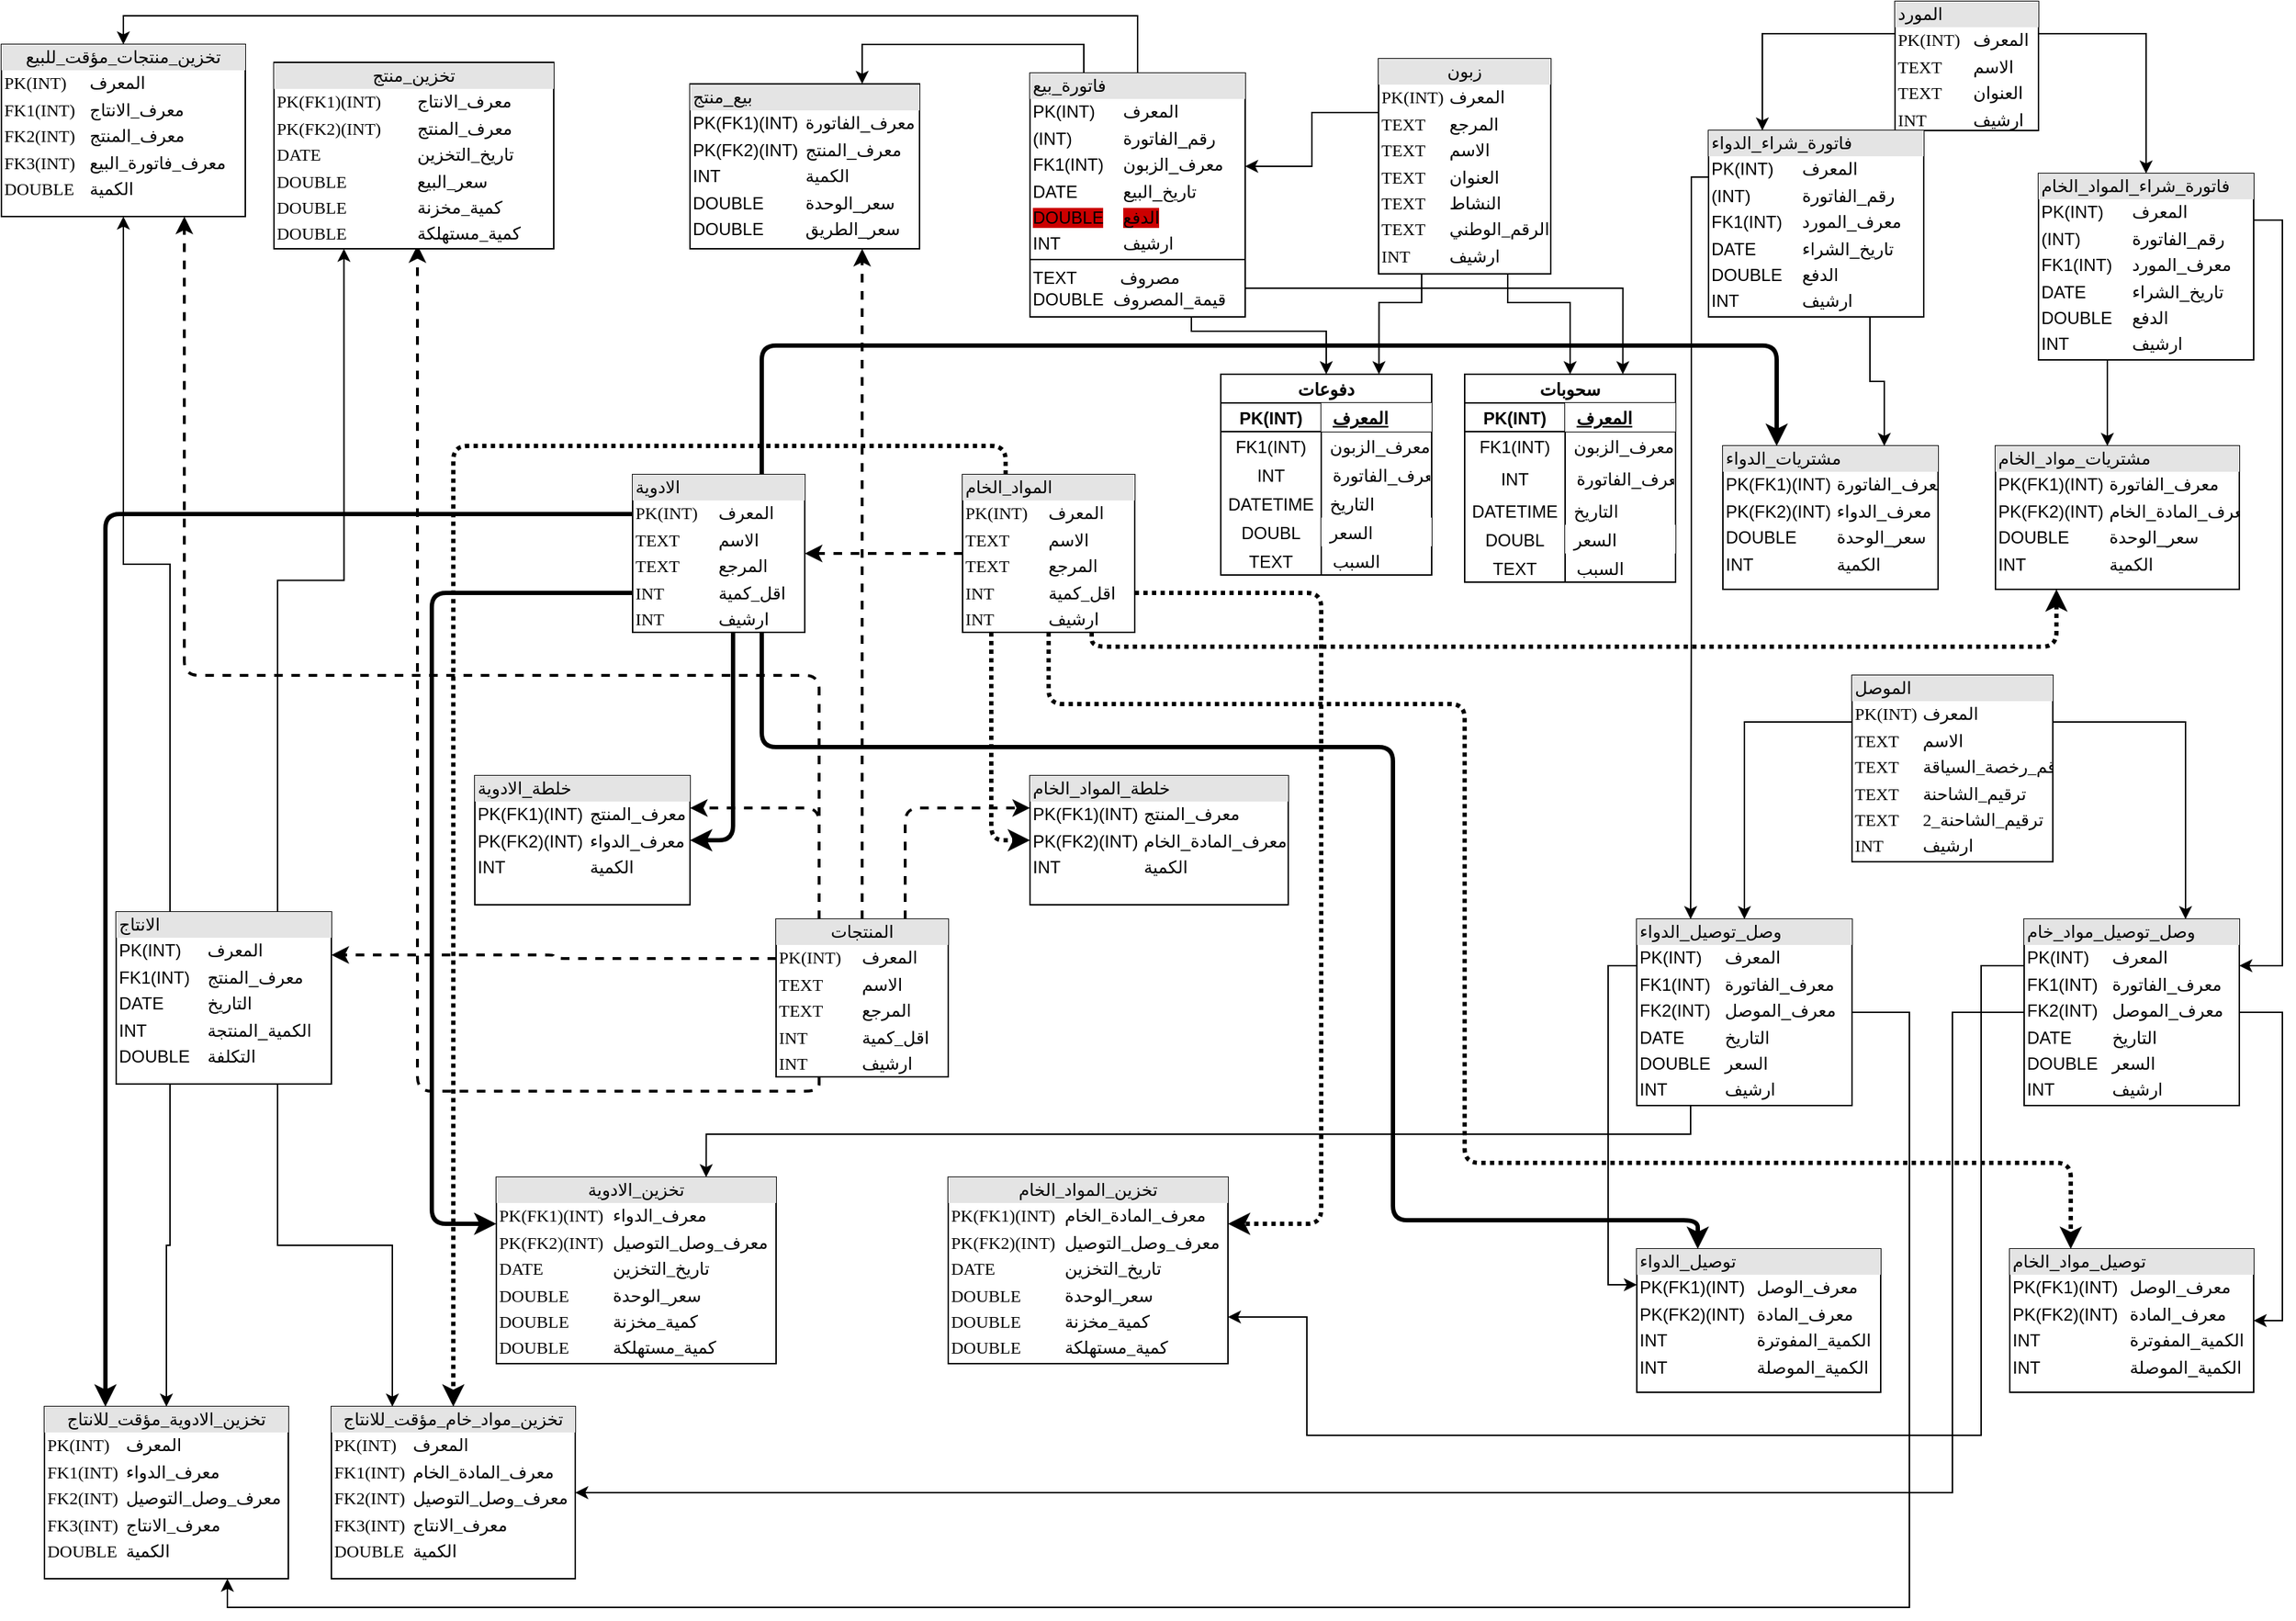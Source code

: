 <mxfile version="20.5.1" type="device"><diagram name="Page-1" id="2ca16b54-16f6-2749-3443-fa8db7711227"><mxGraphModel dx="868" dy="482" grid="1" gridSize="10" guides="1" tooltips="1" connect="1" arrows="1" fold="1" page="1" pageScale="1" pageWidth="1654" pageHeight="1169" math="0" shadow="0"><root><mxCell id="0"/><mxCell id="1" parent="0"/><mxCell id="ss8lkXCyk_bPHU4Q-Rw1-18" style="edgeStyle=orthogonalEdgeStyle;rounded=1;orthogonalLoop=1;jettySize=auto;html=1;entryX=0;entryY=0.5;entryDx=0;entryDy=0;dashed=1;strokeWidth=3;dashPattern=1 1;" parent="1" source="2ed32ef02a7f4228-8" target="ss8lkXCyk_bPHU4Q-Rw1-12" edge="1"><mxGeometry relative="1" as="geometry"><Array as="points"><mxPoint x="710" y="615"/></Array></mxGeometry></mxCell><mxCell id="0bVGN1CCXqxxtdXhsZOV-30" style="edgeStyle=orthogonalEdgeStyle;rounded=1;orthogonalLoop=1;jettySize=auto;html=1;exitX=0.75;exitY=1;exitDx=0;exitDy=0;entryX=0.25;entryY=1;entryDx=0;entryDy=0;dashed=1;strokeWidth=3;dashPattern=1 1;" parent="1" source="2ed32ef02a7f4228-8" target="ss8lkXCyk_bPHU4Q-Rw1-34" edge="1"><mxGeometry relative="1" as="geometry"><Array as="points"><mxPoint x="780" y="480"/><mxPoint x="1453" y="480"/></Array></mxGeometry></mxCell><mxCell id="0bVGN1CCXqxxtdXhsZOV-31" style="edgeStyle=orthogonalEdgeStyle;rounded=1;orthogonalLoop=1;jettySize=auto;html=1;exitX=0.5;exitY=1;exitDx=0;exitDy=0;entryX=0.25;entryY=0;entryDx=0;entryDy=0;dashed=1;dashPattern=1 1;strokeWidth=3;" parent="1" source="2ed32ef02a7f4228-8" target="0bVGN1CCXqxxtdXhsZOV-22" edge="1"><mxGeometry relative="1" as="geometry"><Array as="points"><mxPoint x="750" y="520"/><mxPoint x="1040" y="520"/><mxPoint x="1040" y="840"/><mxPoint x="1463" y="840"/></Array></mxGeometry></mxCell><mxCell id="0bVGN1CCXqxxtdXhsZOV-41" style="edgeStyle=orthogonalEdgeStyle;rounded=1;orthogonalLoop=1;jettySize=auto;html=1;exitX=1;exitY=0.75;exitDx=0;exitDy=0;entryX=1;entryY=0.25;entryDx=0;entryDy=0;dashed=1;dashPattern=1 1;strokeWidth=3;" parent="1" source="2ed32ef02a7f4228-8" target="0bVGN1CCXqxxtdXhsZOV-38" edge="1"><mxGeometry relative="1" as="geometry"><Array as="points"><mxPoint x="940" y="443"/><mxPoint x="940" y="883"/></Array></mxGeometry></mxCell><mxCell id="0bVGN1CCXqxxtdXhsZOV-59" style="edgeStyle=orthogonalEdgeStyle;rounded=1;orthogonalLoop=1;jettySize=auto;html=1;exitX=0.25;exitY=0;exitDx=0;exitDy=0;entryX=0.5;entryY=0;entryDx=0;entryDy=0;strokeWidth=3;dashed=1;dashPattern=1 1;" parent="1" source="2ed32ef02a7f4228-8" target="0bVGN1CCXqxxtdXhsZOV-52" edge="1"><mxGeometry relative="1" as="geometry"/></mxCell><mxCell id="0bVGN1CCXqxxtdXhsZOV-79" value="" style="edgeStyle=elbowEdgeStyle;rounded=1;orthogonalLoop=1;jettySize=auto;elbow=vertical;html=1;dashed=1;strokeWidth=2;" parent="1" source="2ed32ef02a7f4228-8" target="ss8lkXCyk_bPHU4Q-Rw1-6" edge="1"><mxGeometry relative="1" as="geometry"/></mxCell><mxCell id="2ed32ef02a7f4228-8" value="&lt;div style=&quot;box-sizing: border-box ; width: 100% ; background: #e4e4e4 ; padding: 2px&quot;&gt;المواد_الخام&lt;/div&gt;&lt;table style=&quot;width: 100% ; font-size: 1em&quot; cellpadding=&quot;2&quot; cellspacing=&quot;0&quot;&gt;&lt;tbody&gt;&lt;tr&gt;&lt;td&gt;PK(INT)&lt;/td&gt;&lt;td&gt;المعرف&lt;/td&gt;&lt;/tr&gt;&lt;tr&gt;&lt;td&gt;TEXT&lt;/td&gt;&lt;td&gt;الاسم&lt;/td&gt;&lt;/tr&gt;&lt;tr&gt;&lt;td&gt;TEXT&lt;/td&gt;&lt;td&gt;المرجع&lt;/td&gt;&lt;/tr&gt;&lt;tr&gt;&lt;td&gt;INT&lt;br&gt;&lt;/td&gt;&lt;td&gt;اقل_كمية&lt;br&gt;&lt;/td&gt;&lt;/tr&gt;&lt;tr&gt;&lt;td&gt;INT&lt;br&gt;&lt;/td&gt;&lt;td&gt;ارشيف&lt;br&gt;&lt;/td&gt;&lt;/tr&gt;&lt;tr&gt;&lt;td&gt;&lt;br&gt;&lt;/td&gt;&lt;td&gt;&lt;br&gt;&lt;/td&gt;&lt;/tr&gt;&lt;/tbody&gt;&lt;/table&gt;" style="verticalAlign=top;align=left;overflow=fill;html=1;rounded=0;shadow=0;comic=0;labelBackgroundColor=none;strokeWidth=1;fontFamily=Verdana;fontSize=12" parent="1" vertex="1"><mxGeometry x="690" y="360" width="120" height="110" as="geometry"/></mxCell><mxCell id="ss8lkXCyk_bPHU4Q-Rw1-10" style="edgeStyle=orthogonalEdgeStyle;rounded=1;orthogonalLoop=1;jettySize=auto;html=1;entryX=1;entryY=0.5;entryDx=0;entryDy=0;strokeWidth=3;" parent="1" source="ss8lkXCyk_bPHU4Q-Rw1-6" target="ss8lkXCyk_bPHU4Q-Rw1-8" edge="1"><mxGeometry relative="1" as="geometry"><Array as="points"><mxPoint x="530" y="615"/></Array></mxGeometry></mxCell><mxCell id="0bVGN1CCXqxxtdXhsZOV-29" style="edgeStyle=orthogonalEdgeStyle;rounded=1;orthogonalLoop=1;jettySize=auto;html=1;exitX=0.75;exitY=0;exitDx=0;exitDy=0;entryX=0.25;entryY=0;entryDx=0;entryDy=0;strokeWidth=3;" parent="1" source="ss8lkXCyk_bPHU4Q-Rw1-6" target="ss8lkXCyk_bPHU4Q-Rw1-31" edge="1"><mxGeometry relative="1" as="geometry"><Array as="points"><mxPoint x="550" y="270"/><mxPoint x="1258" y="270"/></Array></mxGeometry></mxCell><mxCell id="0bVGN1CCXqxxtdXhsZOV-32" style="edgeStyle=orthogonalEdgeStyle;orthogonalLoop=1;jettySize=auto;html=1;exitX=0.75;exitY=1;exitDx=0;exitDy=0;entryX=0.25;entryY=0;entryDx=0;entryDy=0;rounded=1;strokeWidth=3;" parent="1" source="ss8lkXCyk_bPHU4Q-Rw1-6" target="0bVGN1CCXqxxtdXhsZOV-23" edge="1"><mxGeometry relative="1" as="geometry"><Array as="points"><mxPoint x="550" y="550"/><mxPoint x="990" y="550"/><mxPoint x="990" y="880"/><mxPoint x="1203" y="880"/></Array></mxGeometry></mxCell><mxCell id="0bVGN1CCXqxxtdXhsZOV-45" style="edgeStyle=orthogonalEdgeStyle;rounded=1;orthogonalLoop=1;jettySize=auto;html=1;exitX=0;exitY=0.75;exitDx=0;exitDy=0;entryX=0;entryY=0.25;entryDx=0;entryDy=0;strokeWidth=3;" parent="1" source="ss8lkXCyk_bPHU4Q-Rw1-6" target="0bVGN1CCXqxxtdXhsZOV-37" edge="1"><mxGeometry relative="1" as="geometry"><Array as="points"><mxPoint x="320" y="443"/><mxPoint x="320" y="883"/></Array></mxGeometry></mxCell><mxCell id="0bVGN1CCXqxxtdXhsZOV-58" style="edgeStyle=orthogonalEdgeStyle;rounded=1;orthogonalLoop=1;jettySize=auto;html=1;exitX=0;exitY=0.25;exitDx=0;exitDy=0;entryX=0.25;entryY=0;entryDx=0;entryDy=0;strokeWidth=3;" parent="1" source="ss8lkXCyk_bPHU4Q-Rw1-6" target="0bVGN1CCXqxxtdXhsZOV-54" edge="1"><mxGeometry relative="1" as="geometry"/></mxCell><mxCell id="ss8lkXCyk_bPHU4Q-Rw1-6" value="&lt;div style=&quot;box-sizing: border-box ; width: 100% ; background: #e4e4e4 ; padding: 2px&quot;&gt;الادوية&lt;/div&gt;&lt;table style=&quot;width: 100% ; font-size: 1em&quot; cellpadding=&quot;2&quot; cellspacing=&quot;0&quot;&gt;&lt;tbody&gt;&lt;tr&gt;&lt;td&gt;PK(INT)&lt;/td&gt;&lt;td&gt;المعرف&lt;/td&gt;&lt;/tr&gt;&lt;tr&gt;&lt;td&gt;TEXT&lt;/td&gt;&lt;td&gt;الاسم&lt;/td&gt;&lt;/tr&gt;&lt;tr&gt;&lt;td&gt;TEXT&lt;/td&gt;&lt;td&gt;المرجع&lt;/td&gt;&lt;/tr&gt;&lt;tr&gt;&lt;td&gt;INT&lt;br&gt;&lt;/td&gt;&lt;td&gt;اقل_كمية&lt;br&gt;&lt;/td&gt;&lt;/tr&gt;&lt;tr&gt;&lt;td&gt;INT&lt;br&gt;&lt;/td&gt;&lt;td&gt;ارشيف&lt;br&gt;&lt;/td&gt;&lt;/tr&gt;&lt;tr&gt;&lt;td&gt;&lt;br&gt;&lt;/td&gt;&lt;td&gt;&lt;br&gt;&lt;/td&gt;&lt;/tr&gt;&lt;/tbody&gt;&lt;/table&gt;" style="verticalAlign=top;align=left;overflow=fill;html=1;rounded=0;shadow=0;comic=0;labelBackgroundColor=none;strokeWidth=1;fontFamily=Verdana;fontSize=12" parent="1" vertex="1"><mxGeometry x="460" y="360" width="120" height="110" as="geometry"/></mxCell><mxCell id="ss8lkXCyk_bPHU4Q-Rw1-14" style="edgeStyle=orthogonalEdgeStyle;rounded=1;orthogonalLoop=1;jettySize=auto;html=1;exitX=0.75;exitY=0;exitDx=0;exitDy=0;entryX=0;entryY=0.25;entryDx=0;entryDy=0;dashed=1;strokeWidth=2;" parent="1" source="ss8lkXCyk_bPHU4Q-Rw1-7" target="ss8lkXCyk_bPHU4Q-Rw1-12" edge="1"><mxGeometry relative="1" as="geometry"/></mxCell><mxCell id="ss8lkXCyk_bPHU4Q-Rw1-17" style="edgeStyle=orthogonalEdgeStyle;rounded=1;orthogonalLoop=1;jettySize=auto;html=1;exitX=0.25;exitY=0;exitDx=0;exitDy=0;entryX=1;entryY=0.25;entryDx=0;entryDy=0;dashed=1;strokeWidth=2;" parent="1" source="ss8lkXCyk_bPHU4Q-Rw1-7" target="ss8lkXCyk_bPHU4Q-Rw1-8" edge="1"><mxGeometry relative="1" as="geometry"/></mxCell><mxCell id="0bVGN1CCXqxxtdXhsZOV-55" style="edgeStyle=orthogonalEdgeStyle;rounded=1;orthogonalLoop=1;jettySize=auto;html=1;exitX=0;exitY=0.25;exitDx=0;exitDy=0;entryX=1;entryY=0.25;entryDx=0;entryDy=0;strokeWidth=2;dashed=1;" parent="1" source="ss8lkXCyk_bPHU4Q-Rw1-7" target="0bVGN1CCXqxxtdXhsZOV-33" edge="1"><mxGeometry relative="1" as="geometry"/></mxCell><mxCell id="0bVGN1CCXqxxtdXhsZOV-68" style="edgeStyle=orthogonalEdgeStyle;rounded=1;orthogonalLoop=1;jettySize=auto;html=1;exitX=0.5;exitY=0;exitDx=0;exitDy=0;entryX=0.75;entryY=1;entryDx=0;entryDy=0;dashed=1;strokeWidth=2;" parent="1" source="ss8lkXCyk_bPHU4Q-Rw1-7" target="0bVGN1CCXqxxtdXhsZOV-66" edge="1"><mxGeometry relative="1" as="geometry"/></mxCell><mxCell id="0bVGN1CCXqxxtdXhsZOV-71" style="edgeStyle=orthogonalEdgeStyle;rounded=1;orthogonalLoop=1;jettySize=auto;html=1;exitX=0.25;exitY=1;exitDx=0;exitDy=0;strokeWidth=2;dashed=1;" parent="1" source="ss8lkXCyk_bPHU4Q-Rw1-7" edge="1"><mxGeometry relative="1" as="geometry"><mxPoint x="310" y="200" as="targetPoint"/><Array as="points"><mxPoint x="590" y="790"/><mxPoint x="310" y="790"/></Array></mxGeometry></mxCell><mxCell id="0bVGN1CCXqxxtdXhsZOV-78" style="edgeStyle=elbowEdgeStyle;rounded=1;orthogonalLoop=1;jettySize=auto;html=1;exitX=0.25;exitY=0;exitDx=0;exitDy=0;dashed=1;strokeWidth=2;elbow=vertical;entryX=0.75;entryY=1;entryDx=0;entryDy=0;" parent="1" source="ss8lkXCyk_bPHU4Q-Rw1-7" target="0bVGN1CCXqxxtdXhsZOV-74" edge="1"><mxGeometry relative="1" as="geometry"><mxPoint x="290" y="280" as="targetPoint"/><Array as="points"><mxPoint x="410" y="500"/></Array></mxGeometry></mxCell><mxCell id="ss8lkXCyk_bPHU4Q-Rw1-7" value="&lt;div style=&quot;text-align: center; box-sizing: border-box; width: 100%; background: rgb(228, 228, 228); padding: 2px;&quot;&gt;المنتجات&lt;/div&gt;&lt;table style=&quot;width: 100%; font-size: 1em;&quot; cellpadding=&quot;2&quot; cellspacing=&quot;0&quot;&gt;&lt;tbody&gt;&lt;tr&gt;&lt;td&gt;PK(INT)&lt;/td&gt;&lt;td&gt;المعرف&lt;/td&gt;&lt;/tr&gt;&lt;tr&gt;&lt;td&gt;TEXT&lt;/td&gt;&lt;td&gt;الاسم&lt;/td&gt;&lt;/tr&gt;&lt;tr&gt;&lt;td&gt;TEXT&lt;/td&gt;&lt;td&gt;المرجع&lt;/td&gt;&lt;/tr&gt;&lt;tr&gt;&lt;td&gt;INT&lt;br&gt;&lt;/td&gt;&lt;td&gt;اقل_كمية&lt;br&gt;&lt;/td&gt;&lt;/tr&gt;&lt;tr&gt;&lt;td&gt;INT&lt;br&gt;&lt;/td&gt;&lt;td&gt;ارشيف&lt;br&gt;&lt;/td&gt;&lt;/tr&gt;&lt;tr&gt;&lt;td&gt;&lt;br&gt;&lt;/td&gt;&lt;td&gt;&lt;br&gt;&lt;/td&gt;&lt;/tr&gt;&lt;/tbody&gt;&lt;/table&gt;" style="verticalAlign=top;align=left;overflow=fill;html=1;rounded=0;shadow=0;comic=0;labelBackgroundColor=none;strokeWidth=1;fontFamily=Verdana;fontSize=12" parent="1" vertex="1"><mxGeometry x="560" y="670" width="120" height="110" as="geometry"/></mxCell><mxCell id="ss8lkXCyk_bPHU4Q-Rw1-8" value="&lt;div style=&quot;box-sizing:border-box;width:100%;background:#e4e4e4;padding:2px;&quot;&gt;خلطة_الادوية&lt;/div&gt;&lt;table style=&quot;width:100%;font-size:1em;&quot; cellpadding=&quot;2&quot; cellspacing=&quot;0&quot;&gt;&lt;tbody&gt;&lt;tr&gt;&lt;td&gt;PK(FK1)(INT)&lt;/td&gt;&lt;td&gt;معرف_المنتج&lt;/td&gt;&lt;/tr&gt;&lt;tr&gt;&lt;td&gt;PK(FK2)(INT)&lt;/td&gt;&lt;td&gt;معرف_الدواء&lt;/td&gt;&lt;/tr&gt;&lt;tr&gt;&lt;td&gt;INT&lt;/td&gt;&lt;td&gt;الكمية&lt;/td&gt;&lt;/tr&gt;&lt;/tbody&gt;&lt;/table&gt;" style="verticalAlign=top;align=left;overflow=fill;html=1;" parent="1" vertex="1"><mxGeometry x="350" y="570" width="150" height="90" as="geometry"/></mxCell><mxCell id="ss8lkXCyk_bPHU4Q-Rw1-12" value="&lt;div style=&quot;box-sizing:border-box;width:100%;background:#e4e4e4;padding:2px;&quot;&gt;خلطة_المواد_الخام&lt;/div&gt;&lt;table style=&quot;width:100%;font-size:1em;&quot; cellpadding=&quot;2&quot; cellspacing=&quot;0&quot;&gt;&lt;tbody&gt;&lt;tr&gt;&lt;td&gt;PK(FK1)(INT)&lt;/td&gt;&lt;td&gt;معرف_المنتج&lt;/td&gt;&lt;/tr&gt;&lt;tr&gt;&lt;td&gt;PK(FK2)(INT)&lt;/td&gt;&lt;td&gt;معرف_المادة_الخام&lt;/td&gt;&lt;/tr&gt;&lt;tr&gt;&lt;td&gt;INT&lt;/td&gt;&lt;td&gt;الكمية&lt;/td&gt;&lt;/tr&gt;&lt;/tbody&gt;&lt;/table&gt;" style="verticalAlign=top;align=left;overflow=fill;html=1;" parent="1" vertex="1"><mxGeometry x="737" y="570" width="180" height="90" as="geometry"/></mxCell><mxCell id="wxgWxEb75DYWV0ZUUjiX-4" style="edgeStyle=orthogonalEdgeStyle;rounded=0;orthogonalLoop=1;jettySize=auto;html=1;exitX=1;exitY=0.25;exitDx=0;exitDy=0;entryX=0.5;entryY=0;entryDx=0;entryDy=0;" parent="1" source="ss8lkXCyk_bPHU4Q-Rw1-22" target="ss8lkXCyk_bPHU4Q-Rw1-28" edge="1"><mxGeometry relative="1" as="geometry"/></mxCell><mxCell id="wxgWxEb75DYWV0ZUUjiX-5" style="edgeStyle=orthogonalEdgeStyle;rounded=0;orthogonalLoop=1;jettySize=auto;html=1;exitX=0;exitY=0.25;exitDx=0;exitDy=0;entryX=0.25;entryY=0;entryDx=0;entryDy=0;" parent="1" source="ss8lkXCyk_bPHU4Q-Rw1-22" target="ss8lkXCyk_bPHU4Q-Rw1-24" edge="1"><mxGeometry relative="1" as="geometry"/></mxCell><mxCell id="ss8lkXCyk_bPHU4Q-Rw1-22" value="&lt;div style=&quot;box-sizing: border-box ; width: 100% ; background: #e4e4e4 ; padding: 2px&quot;&gt;المورد&lt;/div&gt;&lt;table style=&quot;width: 100% ; font-size: 1em&quot; cellpadding=&quot;2&quot; cellspacing=&quot;0&quot;&gt;&lt;tbody&gt;&lt;tr&gt;&lt;td&gt;PK(INT)&lt;/td&gt;&lt;td&gt;المعرف&lt;/td&gt;&lt;/tr&gt;&lt;tr&gt;&lt;td&gt;TEXT&lt;/td&gt;&lt;td&gt;الاسم&lt;/td&gt;&lt;/tr&gt;&lt;tr&gt;&lt;td&gt;TEXT&lt;/td&gt;&lt;td&gt;العنوان&lt;/td&gt;&lt;/tr&gt;&lt;tr&gt;&lt;td&gt;INT&lt;br&gt;&lt;/td&gt;&lt;td&gt;ارشيف&lt;br&gt;&lt;/td&gt;&lt;/tr&gt;&lt;tr&gt;&lt;td&gt;&lt;br&gt;&lt;/td&gt;&lt;td&gt;&lt;br&gt;&lt;/td&gt;&lt;/tr&gt;&lt;tr&gt;&lt;td&gt;&lt;br&gt;&lt;/td&gt;&lt;td&gt;&lt;br&gt;&lt;/td&gt;&lt;/tr&gt;&lt;/tbody&gt;&lt;/table&gt;" style="verticalAlign=top;align=left;overflow=fill;html=1;rounded=0;shadow=0;comic=0;labelBackgroundColor=none;strokeWidth=1;fontFamily=Verdana;fontSize=12;fillStyle=solid;" parent="1" vertex="1"><mxGeometry x="1340" y="30" width="100" height="90" as="geometry"/></mxCell><mxCell id="0bVGN1CCXqxxtdXhsZOV-7" style="edgeStyle=orthogonalEdgeStyle;rounded=0;orthogonalLoop=1;jettySize=auto;html=1;exitX=0;exitY=0.25;exitDx=0;exitDy=0;entryX=0.25;entryY=0;entryDx=0;entryDy=0;" parent="1" source="ss8lkXCyk_bPHU4Q-Rw1-24" target="0bVGN1CCXqxxtdXhsZOV-1" edge="1"><mxGeometry relative="1" as="geometry"><Array as="points"><mxPoint x="1198" y="153"/><mxPoint x="1198" y="460"/></Array></mxGeometry></mxCell><mxCell id="0bVGN1CCXqxxtdXhsZOV-28" style="edgeStyle=orthogonalEdgeStyle;rounded=0;orthogonalLoop=1;jettySize=auto;html=1;exitX=0.75;exitY=1;exitDx=0;exitDy=0;entryX=0.75;entryY=0;entryDx=0;entryDy=0;" parent="1" source="ss8lkXCyk_bPHU4Q-Rw1-24" target="ss8lkXCyk_bPHU4Q-Rw1-31" edge="1"><mxGeometry relative="1" as="geometry"/></mxCell><mxCell id="ss8lkXCyk_bPHU4Q-Rw1-24" value="&lt;div style=&quot;box-sizing:border-box;width:100%;background:#e4e4e4;padding:2px;&quot;&gt;فاتورة_شراء_الدواء&lt;/div&gt;&lt;table style=&quot;width:100%;font-size:1em;&quot; cellpadding=&quot;2&quot; cellspacing=&quot;0&quot;&gt;&lt;tbody&gt;&lt;tr&gt;&lt;td&gt;PK(INT)&lt;/td&gt;&lt;td&gt;المعرف&lt;/td&gt;&lt;/tr&gt;&lt;tr&gt;&lt;td&gt;(INT)&lt;br&gt;&lt;/td&gt;&lt;td&gt;رقم_الفاتورة&lt;/td&gt;&lt;/tr&gt;&lt;tr&gt;&lt;td&gt;FK1(INT)&lt;/td&gt;&lt;td&gt;معرف_المورد&lt;/td&gt;&lt;/tr&gt;&lt;tr&gt;&lt;td&gt;DATE&lt;/td&gt;&lt;td&gt;تاريخ_الشراء&lt;/td&gt;&lt;/tr&gt;&lt;tr&gt;&lt;td&gt;DOUBLE&lt;/td&gt;&lt;td&gt;الدفع&lt;/td&gt;&lt;/tr&gt;&lt;tr&gt;&lt;td&gt;INT&lt;/td&gt;&lt;td&gt;ارشيف&lt;/td&gt;&lt;/tr&gt;&lt;/tbody&gt;&lt;/table&gt;" style="verticalAlign=top;align=left;overflow=fill;html=1;" parent="1" vertex="1"><mxGeometry x="1210" y="120" width="150" height="130" as="geometry"/></mxCell><mxCell id="0bVGN1CCXqxxtdXhsZOV-4" style="edgeStyle=orthogonalEdgeStyle;rounded=0;orthogonalLoop=1;jettySize=auto;html=1;exitX=0.25;exitY=1;exitDx=0;exitDy=0;" parent="1" source="ss8lkXCyk_bPHU4Q-Rw1-28" target="ss8lkXCyk_bPHU4Q-Rw1-34" edge="1"><mxGeometry relative="1" as="geometry"><Array as="points"><mxPoint x="1488" y="320"/><mxPoint x="1488" y="320"/></Array></mxGeometry></mxCell><mxCell id="0bVGN1CCXqxxtdXhsZOV-5" style="edgeStyle=orthogonalEdgeStyle;rounded=0;orthogonalLoop=1;jettySize=auto;html=1;exitX=1;exitY=0.25;exitDx=0;exitDy=0;entryX=1;entryY=0.25;entryDx=0;entryDy=0;" parent="1" source="ss8lkXCyk_bPHU4Q-Rw1-28" target="wxgWxEb75DYWV0ZUUjiX-11" edge="1"><mxGeometry relative="1" as="geometry"/></mxCell><mxCell id="ss8lkXCyk_bPHU4Q-Rw1-28" value="&lt;div style=&quot;box-sizing:border-box;width:100%;background:#e4e4e4;padding:2px;&quot;&gt;فاتورة_شراء_المواد_الخام&lt;span style=&quot;white-space: pre;&quot;&gt;&#9;&lt;/span&gt;&lt;/div&gt;&lt;table style=&quot;width:100%;font-size:1em;&quot; cellpadding=&quot;2&quot; cellspacing=&quot;0&quot;&gt;&lt;tbody&gt;&lt;tr&gt;&lt;td&gt;PK(INT)&lt;/td&gt;&lt;td&gt;المعرف&lt;/td&gt;&lt;/tr&gt;&lt;tr&gt;&lt;td&gt;(INT)&lt;br&gt;&lt;/td&gt;&lt;td&gt;رقم_الفاتورة&lt;/td&gt;&lt;/tr&gt;&lt;tr&gt;&lt;td&gt;FK1(INT)&lt;/td&gt;&lt;td&gt;معرف_المورد&lt;/td&gt;&lt;/tr&gt;&lt;tr&gt;&lt;td&gt;DATE&lt;/td&gt;&lt;td&gt;تاريخ_الشراء&lt;/td&gt;&lt;/tr&gt;&lt;tr&gt;&lt;td&gt;DOUBLE&lt;/td&gt;&lt;td&gt;الدفع&lt;/td&gt;&lt;/tr&gt;&lt;tr&gt;&lt;td&gt;INT&lt;/td&gt;&lt;td&gt;ارشيف&lt;/td&gt;&lt;/tr&gt;&lt;/tbody&gt;&lt;/table&gt;" style="verticalAlign=top;align=left;overflow=fill;html=1;" parent="1" vertex="1"><mxGeometry x="1440" y="150" width="150" height="130" as="geometry"/></mxCell><mxCell id="ss8lkXCyk_bPHU4Q-Rw1-31" value="&lt;div style=&quot;box-sizing:border-box;width:100%;background:#e4e4e4;padding:2px;&quot;&gt;مشتريات_الدواء&lt;/div&gt;&lt;table style=&quot;width:100%;font-size:1em;&quot; cellpadding=&quot;2&quot; cellspacing=&quot;0&quot;&gt;&lt;tbody&gt;&lt;tr&gt;&lt;td&gt;PK(FK1)(INT)&lt;/td&gt;&lt;td&gt;معرف_الفاتورة&lt;/td&gt;&lt;/tr&gt;&lt;tr&gt;&lt;td&gt;PK(FK2)(INT)&lt;/td&gt;&lt;td&gt;معرف_الدواء&lt;span style=&quot;white-space: pre;&quot;&gt;&#9;&lt;/span&gt;&lt;/td&gt;&lt;/tr&gt;&lt;tr&gt;&lt;td&gt;DOUBLE&lt;/td&gt;&lt;td&gt;سعر_الوحدة&lt;/td&gt;&lt;/tr&gt;&lt;tr&gt;&lt;td&gt;INT&lt;/td&gt;&lt;td&gt;الكمية&lt;/td&gt;&lt;/tr&gt;&lt;/tbody&gt;&lt;/table&gt;" style="verticalAlign=top;align=left;overflow=fill;html=1;" parent="1" vertex="1"><mxGeometry x="1220" y="340" width="150" height="100" as="geometry"/></mxCell><mxCell id="ss8lkXCyk_bPHU4Q-Rw1-34" value="&lt;div style=&quot;box-sizing:border-box;width:100%;background:#e4e4e4;padding:2px;&quot;&gt;مشتريات_مواد_الخام&lt;/div&gt;&lt;table style=&quot;width:100%;font-size:1em;&quot; cellpadding=&quot;2&quot; cellspacing=&quot;0&quot;&gt;&lt;tbody&gt;&lt;tr&gt;&lt;td&gt;PK(FK1)(INT)&lt;/td&gt;&lt;td&gt;معرف_الفاتورة&lt;/td&gt;&lt;/tr&gt;&lt;tr&gt;&lt;td&gt;PK(FK2)(INT)&lt;/td&gt;&lt;td&gt;معرف_المادة_الخام&lt;/td&gt;&lt;/tr&gt;&lt;tr&gt;&lt;td&gt;DOUBLE&lt;/td&gt;&lt;td&gt;سعر_الوحدة&lt;/td&gt;&lt;/tr&gt;&lt;tr&gt;&lt;td&gt;INT&lt;/td&gt;&lt;td&gt;الكمية&lt;/td&gt;&lt;/tr&gt;&lt;/tbody&gt;&lt;/table&gt;" style="verticalAlign=top;align=left;overflow=fill;html=1;" parent="1" vertex="1"><mxGeometry x="1410" y="340" width="170" height="100" as="geometry"/></mxCell><mxCell id="0bVGN1CCXqxxtdXhsZOV-6" style="edgeStyle=orthogonalEdgeStyle;rounded=0;orthogonalLoop=1;jettySize=auto;html=1;exitX=1;exitY=0.25;exitDx=0;exitDy=0;entryX=0.75;entryY=0;entryDx=0;entryDy=0;" parent="1" source="ss8lkXCyk_bPHU4Q-Rw1-37" target="wxgWxEb75DYWV0ZUUjiX-11" edge="1"><mxGeometry relative="1" as="geometry"/></mxCell><mxCell id="0bVGN1CCXqxxtdXhsZOV-8" style="edgeStyle=orthogonalEdgeStyle;rounded=0;orthogonalLoop=1;jettySize=auto;html=1;exitX=0;exitY=0.25;exitDx=0;exitDy=0;" parent="1" source="ss8lkXCyk_bPHU4Q-Rw1-37" target="0bVGN1CCXqxxtdXhsZOV-1" edge="1"><mxGeometry relative="1" as="geometry"/></mxCell><mxCell id="ss8lkXCyk_bPHU4Q-Rw1-37" value="&lt;div style=&quot;box-sizing: border-box ; width: 100% ; background: #e4e4e4 ; padding: 2px&quot;&gt;الموصل&lt;/div&gt;&lt;table style=&quot;width: 100% ; font-size: 1em&quot; cellpadding=&quot;2&quot; cellspacing=&quot;0&quot;&gt;&lt;tbody&gt;&lt;tr&gt;&lt;td&gt;PK(INT)&lt;/td&gt;&lt;td&gt;المعرف&lt;/td&gt;&lt;/tr&gt;&lt;tr&gt;&lt;td&gt;TEXT&lt;/td&gt;&lt;td&gt;الاسم&lt;/td&gt;&lt;/tr&gt;&lt;tr&gt;&lt;td&gt;TEXT&lt;/td&gt;&lt;td&gt;رقم_رخصة_السياقة&lt;/td&gt;&lt;/tr&gt;&lt;tr&gt;&lt;td&gt;TEXT&lt;br&gt;&lt;/td&gt;&lt;td&gt;ترقيم_الشاحنة&lt;span style=&quot;&quot;&gt;&#9;&lt;/span&gt;&lt;/td&gt;&lt;/tr&gt;&lt;tr&gt;&lt;td&gt;TEXT&lt;/td&gt;&lt;td&gt;ترقيم_الشاحنة_2&lt;/td&gt;&lt;/tr&gt;&lt;tr&gt;&lt;td&gt;INT&lt;br&gt;&lt;/td&gt;&lt;td&gt;ارشيف&lt;br&gt;&lt;/td&gt;&lt;/tr&gt;&lt;tr&gt;&lt;td&gt;&lt;br&gt;&lt;/td&gt;&lt;td&gt;&lt;br&gt;&lt;/td&gt;&lt;/tr&gt;&lt;tr&gt;&lt;td&gt;&lt;br&gt;&lt;/td&gt;&lt;td&gt;&lt;br&gt;&lt;/td&gt;&lt;/tr&gt;&lt;/tbody&gt;&lt;/table&gt;" style="verticalAlign=top;align=left;overflow=fill;html=1;rounded=0;shadow=0;comic=0;labelBackgroundColor=none;strokeWidth=1;fontFamily=Verdana;fontSize=12;fillStyle=solid;" parent="1" vertex="1"><mxGeometry x="1310" y="500" width="140" height="130" as="geometry"/></mxCell><mxCell id="0bVGN1CCXqxxtdXhsZOV-24" style="edgeStyle=orthogonalEdgeStyle;rounded=0;orthogonalLoop=1;jettySize=auto;html=1;exitX=1;exitY=0.5;exitDx=0;exitDy=0;entryX=1;entryY=0.5;entryDx=0;entryDy=0;" parent="1" source="wxgWxEb75DYWV0ZUUjiX-11" target="0bVGN1CCXqxxtdXhsZOV-22" edge="1"><mxGeometry relative="1" as="geometry"/></mxCell><mxCell id="0bVGN1CCXqxxtdXhsZOV-44" style="edgeStyle=orthogonalEdgeStyle;rounded=0;orthogonalLoop=1;jettySize=auto;html=1;exitX=0;exitY=0.25;exitDx=0;exitDy=0;entryX=1;entryY=0.75;entryDx=0;entryDy=0;strokeWidth=1;" parent="1" source="wxgWxEb75DYWV0ZUUjiX-11" target="0bVGN1CCXqxxtdXhsZOV-38" edge="1"><mxGeometry relative="1" as="geometry"><Array as="points"><mxPoint x="1400" y="703"/><mxPoint x="1400" y="1030"/><mxPoint x="930" y="1030"/><mxPoint x="930" y="948"/></Array></mxGeometry></mxCell><mxCell id="0bVGN1CCXqxxtdXhsZOV-60" style="edgeStyle=orthogonalEdgeStyle;rounded=0;orthogonalLoop=1;jettySize=auto;html=1;exitX=0;exitY=0.5;exitDx=0;exitDy=0;entryX=1;entryY=0.5;entryDx=0;entryDy=0;strokeWidth=1;" parent="1" source="wxgWxEb75DYWV0ZUUjiX-11" target="0bVGN1CCXqxxtdXhsZOV-52" edge="1"><mxGeometry relative="1" as="geometry"><Array as="points"><mxPoint x="1380" y="735"/><mxPoint x="1380" y="1070"/></Array></mxGeometry></mxCell><mxCell id="wxgWxEb75DYWV0ZUUjiX-11" value="&lt;div style=&quot;box-sizing:border-box;width:100%;background:#e4e4e4;padding:2px;&quot;&gt;وصل_توصيل_مواد_خام&lt;/div&gt;&lt;table style=&quot;width:100%;font-size:1em;&quot; cellpadding=&quot;2&quot; cellspacing=&quot;0&quot;&gt;&lt;tbody&gt;&lt;tr&gt;&lt;td&gt;PK(INT)&lt;/td&gt;&lt;td&gt;المعرف&lt;/td&gt;&lt;/tr&gt;&lt;tr&gt;&lt;td&gt;FK1(INT)&lt;br&gt;&lt;/td&gt;&lt;td&gt;معرف_الفاتورة&lt;/td&gt;&lt;/tr&gt;&lt;tr&gt;&lt;td&gt;FK2(INT)&lt;/td&gt;&lt;td&gt;معرف_الموصل&lt;/td&gt;&lt;/tr&gt;&lt;tr&gt;&lt;td&gt;DATE&lt;/td&gt;&lt;td&gt;التاريخ&lt;/td&gt;&lt;/tr&gt;&lt;tr&gt;&lt;td&gt;DOUBLE&lt;/td&gt;&lt;td&gt;السعر&lt;/td&gt;&lt;/tr&gt;&lt;tr&gt;&lt;td&gt;INT&lt;/td&gt;&lt;td&gt;ارشيف&lt;/td&gt;&lt;/tr&gt;&lt;/tbody&gt;&lt;/table&gt;" style="verticalAlign=top;align=left;overflow=fill;html=1;" parent="1" vertex="1"><mxGeometry x="1430" y="670" width="150" height="130" as="geometry"/></mxCell><mxCell id="0bVGN1CCXqxxtdXhsZOV-25" style="edgeStyle=orthogonalEdgeStyle;rounded=0;orthogonalLoop=1;jettySize=auto;html=1;exitX=0;exitY=0.25;exitDx=0;exitDy=0;entryX=0;entryY=0.25;entryDx=0;entryDy=0;" parent="1" source="0bVGN1CCXqxxtdXhsZOV-1" target="0bVGN1CCXqxxtdXhsZOV-23" edge="1"><mxGeometry relative="1" as="geometry"/></mxCell><mxCell id="0bVGN1CCXqxxtdXhsZOV-46" style="edgeStyle=orthogonalEdgeStyle;rounded=0;orthogonalLoop=1;jettySize=auto;html=1;exitX=0.25;exitY=1;exitDx=0;exitDy=0;entryX=0.75;entryY=0;entryDx=0;entryDy=0;strokeWidth=1;" parent="1" source="0bVGN1CCXqxxtdXhsZOV-1" target="0bVGN1CCXqxxtdXhsZOV-37" edge="1"><mxGeometry relative="1" as="geometry"><Array as="points"><mxPoint x="1198" y="820"/><mxPoint x="511" y="820"/></Array></mxGeometry></mxCell><mxCell id="0bVGN1CCXqxxtdXhsZOV-61" style="edgeStyle=orthogonalEdgeStyle;rounded=0;orthogonalLoop=1;jettySize=auto;html=1;exitX=1;exitY=0.5;exitDx=0;exitDy=0;entryX=0.75;entryY=1;entryDx=0;entryDy=0;strokeWidth=1;" parent="1" source="0bVGN1CCXqxxtdXhsZOV-1" target="0bVGN1CCXqxxtdXhsZOV-54" edge="1"><mxGeometry relative="1" as="geometry"><Array as="points"><mxPoint x="1350" y="735"/><mxPoint x="1350" y="1150"/><mxPoint x="177" y="1150"/></Array></mxGeometry></mxCell><mxCell id="0bVGN1CCXqxxtdXhsZOV-1" value="&lt;div style=&quot;box-sizing:border-box;width:100%;background:#e4e4e4;padding:2px;&quot;&gt;وصل_توصيل_الدواء&lt;/div&gt;&lt;table style=&quot;width:100%;font-size:1em;&quot; cellpadding=&quot;2&quot; cellspacing=&quot;0&quot;&gt;&lt;tbody&gt;&lt;tr&gt;&lt;td&gt;PK(INT)&lt;/td&gt;&lt;td&gt;المعرف&lt;/td&gt;&lt;/tr&gt;&lt;tr&gt;&lt;td&gt;FK1(INT)&lt;br&gt;&lt;/td&gt;&lt;td&gt;معرف_الفاتورة&lt;/td&gt;&lt;/tr&gt;&lt;tr&gt;&lt;td&gt;FK2(INT)&lt;/td&gt;&lt;td&gt;معرف_الموصل&lt;/td&gt;&lt;/tr&gt;&lt;tr&gt;&lt;td&gt;DATE&lt;/td&gt;&lt;td&gt;التاريخ&lt;/td&gt;&lt;/tr&gt;&lt;tr&gt;&lt;td&gt;DOUBLE&lt;/td&gt;&lt;td&gt;السعر&lt;/td&gt;&lt;/tr&gt;&lt;tr&gt;&lt;td&gt;INT&lt;/td&gt;&lt;td&gt;ارشيف&lt;/td&gt;&lt;/tr&gt;&lt;/tbody&gt;&lt;/table&gt;" style="verticalAlign=top;align=left;overflow=fill;html=1;" parent="1" vertex="1"><mxGeometry x="1160" y="670" width="150" height="130" as="geometry"/></mxCell><mxCell id="0bVGN1CCXqxxtdXhsZOV-22" value="&lt;div style=&quot;box-sizing:border-box;width:100%;background:#e4e4e4;padding:2px;&quot;&gt;توصيل_مواد_الخام&lt;/div&gt;&lt;table style=&quot;width:100%;font-size:1em;&quot; cellpadding=&quot;2&quot; cellspacing=&quot;0&quot;&gt;&lt;tbody&gt;&lt;tr&gt;&lt;td&gt;PK(FK1)(INT)&lt;/td&gt;&lt;td&gt;معرف_الوصل&lt;/td&gt;&lt;/tr&gt;&lt;tr&gt;&lt;td&gt;PK(FK2)(INT)&lt;/td&gt;&lt;td&gt;معرف_المادة&lt;/td&gt;&lt;/tr&gt;&lt;tr&gt;&lt;td&gt;INT&lt;/td&gt;&lt;td&gt;الكمية_المفوترة&lt;/td&gt;&lt;/tr&gt;&lt;tr&gt;&lt;td&gt;INT&lt;/td&gt;&lt;td&gt;الكمية_الموصلة&lt;/td&gt;&lt;/tr&gt;&lt;/tbody&gt;&lt;/table&gt;" style="verticalAlign=top;align=left;overflow=fill;html=1;" parent="1" vertex="1"><mxGeometry x="1420" y="900" width="170" height="100" as="geometry"/></mxCell><mxCell id="0bVGN1CCXqxxtdXhsZOV-23" value="&lt;div style=&quot;box-sizing:border-box;width:100%;background:#e4e4e4;padding:2px;&quot;&gt;توصيل_الدواء&lt;/div&gt;&lt;table style=&quot;width:100%;font-size:1em;&quot; cellpadding=&quot;2&quot; cellspacing=&quot;0&quot;&gt;&lt;tbody&gt;&lt;tr&gt;&lt;td&gt;PK(FK1)(INT)&lt;/td&gt;&lt;td&gt;معرف_الوصل&lt;/td&gt;&lt;/tr&gt;&lt;tr&gt;&lt;td&gt;PK(FK2)(INT)&lt;/td&gt;&lt;td&gt;معرف_المادة&lt;/td&gt;&lt;/tr&gt;&lt;tr&gt;&lt;td&gt;INT&lt;/td&gt;&lt;td&gt;الكمية_المفوترة&lt;/td&gt;&lt;/tr&gt;&lt;tr&gt;&lt;td&gt;INT&lt;/td&gt;&lt;td&gt;الكمية_الموصلة&lt;/td&gt;&lt;/tr&gt;&lt;/tbody&gt;&lt;/table&gt;" style="verticalAlign=top;align=left;overflow=fill;html=1;" parent="1" vertex="1"><mxGeometry x="1160" y="900" width="170" height="100" as="geometry"/></mxCell><mxCell id="0bVGN1CCXqxxtdXhsZOV-56" style="edgeStyle=orthogonalEdgeStyle;rounded=0;orthogonalLoop=1;jettySize=auto;html=1;exitX=0.75;exitY=1;exitDx=0;exitDy=0;entryX=0.25;entryY=0;entryDx=0;entryDy=0;strokeWidth=1;" parent="1" source="0bVGN1CCXqxxtdXhsZOV-33" target="0bVGN1CCXqxxtdXhsZOV-52" edge="1"><mxGeometry relative="1" as="geometry"/></mxCell><mxCell id="0bVGN1CCXqxxtdXhsZOV-57" style="edgeStyle=orthogonalEdgeStyle;rounded=0;orthogonalLoop=1;jettySize=auto;html=1;exitX=0.25;exitY=1;exitDx=0;exitDy=0;entryX=0.5;entryY=0;entryDx=0;entryDy=0;strokeWidth=1;" parent="1" source="0bVGN1CCXqxxtdXhsZOV-33" target="0bVGN1CCXqxxtdXhsZOV-54" edge="1"><mxGeometry relative="1" as="geometry"/></mxCell><mxCell id="0bVGN1CCXqxxtdXhsZOV-70" style="edgeStyle=orthogonalEdgeStyle;rounded=0;orthogonalLoop=1;jettySize=auto;html=1;exitX=0.75;exitY=0;exitDx=0;exitDy=0;entryX=0.25;entryY=1;entryDx=0;entryDy=0;strokeWidth=1;" parent="1" source="0bVGN1CCXqxxtdXhsZOV-33" target="0bVGN1CCXqxxtdXhsZOV-69" edge="1"><mxGeometry relative="1" as="geometry"/></mxCell><mxCell id="0bVGN1CCXqxxtdXhsZOV-76" style="edgeStyle=orthogonalEdgeStyle;rounded=0;orthogonalLoop=1;jettySize=auto;html=1;exitX=0.25;exitY=0;exitDx=0;exitDy=0;entryX=0.5;entryY=1;entryDx=0;entryDy=0;strokeWidth=1;" parent="1" source="0bVGN1CCXqxxtdXhsZOV-33" target="0bVGN1CCXqxxtdXhsZOV-74" edge="1"><mxGeometry relative="1" as="geometry"/></mxCell><mxCell id="0bVGN1CCXqxxtdXhsZOV-33" value="&lt;div style=&quot;box-sizing:border-box;width:100%;background:#e4e4e4;padding:2px;&quot;&gt;الانتاج&lt;/div&gt;&lt;table style=&quot;width:100%;font-size:1em;&quot; cellpadding=&quot;2&quot; cellspacing=&quot;0&quot;&gt;&lt;tbody&gt;&lt;tr&gt;&lt;td&gt;PK(INT)&lt;/td&gt;&lt;td&gt;المعرف&lt;/td&gt;&lt;/tr&gt;&lt;tr&gt;&lt;td&gt;FK1(INT)&lt;br&gt;&lt;/td&gt;&lt;td&gt;معرف_المنتج&lt;/td&gt;&lt;/tr&gt;&lt;tr&gt;&lt;td&gt;DATE&lt;/td&gt;&lt;td&gt;التاريخ&lt;/td&gt;&lt;/tr&gt;&lt;tr&gt;&lt;td&gt;INT&lt;/td&gt;&lt;td&gt;الكمية_المنتجة&lt;/td&gt;&lt;/tr&gt;&lt;tr&gt;&lt;td&gt;DOUBLE&lt;br&gt;&lt;/td&gt;&lt;td&gt;التكلفة&lt;/td&gt;&lt;/tr&gt;&lt;/tbody&gt;&lt;/table&gt;" style="verticalAlign=top;align=left;overflow=fill;html=1;" parent="1" vertex="1"><mxGeometry x="100" y="665" width="150" height="120" as="geometry"/></mxCell><mxCell id="0bVGN1CCXqxxtdXhsZOV-37" value="&lt;div style=&quot;text-align: center; box-sizing: border-box; width: 100%; background: rgb(228, 228, 228); padding: 2px;&quot;&gt;تخزين_الادوية&lt;/div&gt;&lt;table style=&quot;width: 100% ; font-size: 1em&quot; cellpadding=&quot;2&quot; cellspacing=&quot;0&quot;&gt;&lt;tbody&gt;&lt;tr&gt;&lt;td&gt;PK(FK1)(INT)&lt;/td&gt;&lt;td&gt;معرف_الدواء&lt;/td&gt;&lt;/tr&gt;&lt;tr&gt;&lt;td&gt;PK(FK2)(INT)&lt;br&gt;&lt;/td&gt;&lt;td&gt;معرف_وصل_التوصيل&lt;/td&gt;&lt;/tr&gt;&lt;tr&gt;&lt;td&gt;DATE&lt;/td&gt;&lt;td&gt;تاريخ_التخزين&lt;/td&gt;&lt;/tr&gt;&lt;tr&gt;&lt;td&gt;DOUBLE&lt;/td&gt;&lt;td&gt;سعر_الوحدة&lt;/td&gt;&lt;/tr&gt;&lt;tr&gt;&lt;td&gt;DOUBLE&lt;br&gt;&lt;/td&gt;&lt;td&gt;كمية_مخزنة&lt;br&gt;&lt;/td&gt;&lt;/tr&gt;&lt;tr&gt;&lt;td&gt;DOUBLE&lt;br&gt;&lt;/td&gt;&lt;td&gt;كمية_مستهلكة&lt;br&gt;&lt;/td&gt;&lt;/tr&gt;&lt;tr&gt;&lt;td&gt;&lt;br&gt;&lt;/td&gt;&lt;td&gt;&lt;br&gt;&lt;/td&gt;&lt;/tr&gt;&lt;/tbody&gt;&lt;/table&gt;" style="verticalAlign=top;align=left;overflow=fill;html=1;rounded=0;shadow=0;comic=0;labelBackgroundColor=none;strokeWidth=1;fontFamily=Verdana;fontSize=12" parent="1" vertex="1"><mxGeometry x="365" y="850" width="195" height="130" as="geometry"/></mxCell><mxCell id="0bVGN1CCXqxxtdXhsZOV-38" value="&lt;div style=&quot;text-align: center; box-sizing: border-box; width: 100%; background: rgb(228, 228, 228); padding: 2px;&quot;&gt;تخزين_المواد_الخام&lt;/div&gt;&lt;table style=&quot;width: 100% ; font-size: 1em&quot; cellpadding=&quot;2&quot; cellspacing=&quot;0&quot;&gt;&lt;tbody&gt;&lt;tr&gt;&lt;td&gt;PK(FK1)(INT)&lt;/td&gt;&lt;td&gt;معرف_المادة_الخام&lt;/td&gt;&lt;/tr&gt;&lt;tr&gt;&lt;td&gt;PK(FK2)(INT)&lt;br&gt;&lt;/td&gt;&lt;td&gt;معرف_وصل_التوصيل&lt;/td&gt;&lt;/tr&gt;&lt;tr&gt;&lt;td&gt;DATE&lt;/td&gt;&lt;td&gt;تاريخ_التخزين&lt;/td&gt;&lt;/tr&gt;&lt;tr&gt;&lt;td&gt;DOUBLE&lt;/td&gt;&lt;td&gt;سعر_الوحدة&lt;/td&gt;&lt;/tr&gt;&lt;tr&gt;&lt;td&gt;DOUBLE&lt;br&gt;&lt;/td&gt;&lt;td&gt;كمية_مخزنة&lt;br&gt;&lt;/td&gt;&lt;/tr&gt;&lt;tr&gt;&lt;td&gt;DOUBLE&lt;br&gt;&lt;/td&gt;&lt;td&gt;كمية_مستهلكة&lt;br&gt;&lt;/td&gt;&lt;/tr&gt;&lt;tr&gt;&lt;td&gt;&lt;br&gt;&lt;/td&gt;&lt;td&gt;&lt;br&gt;&lt;/td&gt;&lt;/tr&gt;&lt;/tbody&gt;&lt;/table&gt;" style="verticalAlign=top;align=left;overflow=fill;html=1;rounded=0;shadow=0;comic=0;labelBackgroundColor=none;strokeWidth=1;fontFamily=Verdana;fontSize=12" parent="1" vertex="1"><mxGeometry x="680" y="850" width="195" height="130" as="geometry"/></mxCell><mxCell id="0bVGN1CCXqxxtdXhsZOV-52" value="&lt;div style=&quot;text-align: center; box-sizing: border-box; width: 100%; background: rgb(228, 228, 228); padding: 2px;&quot;&gt;تخزين_مواد_خام_مؤقت_للانتاج&lt;/div&gt;&lt;table style=&quot;width: 100% ; font-size: 1em&quot; cellpadding=&quot;2&quot; cellspacing=&quot;0&quot;&gt;&lt;tbody&gt;&lt;tr&gt;&lt;td&gt;PK(INT)&lt;/td&gt;&lt;td&gt;المعرف&lt;/td&gt;&lt;/tr&gt;&lt;tr&gt;&lt;td&gt;FK1(INT)&lt;br&gt;&lt;/td&gt;&lt;td&gt;معرف_المادة_الخام&lt;/td&gt;&lt;/tr&gt;&lt;tr&gt;&lt;td&gt;FK2(INT)&lt;br&gt;&lt;/td&gt;&lt;td&gt;معرف_وصل_التوصيل&lt;/td&gt;&lt;/tr&gt;&lt;tr&gt;&lt;td&gt;FK3(INT)&lt;br&gt;&lt;/td&gt;&lt;td&gt;معرف_الانتاج&lt;/td&gt;&lt;/tr&gt;&lt;tr&gt;&lt;td&gt;DOUBLE&lt;br&gt;&lt;/td&gt;&lt;td&gt;الكمية&lt;br&gt;&lt;/td&gt;&lt;/tr&gt;&lt;tr&gt;&lt;td&gt;&lt;br&gt;&lt;/td&gt;&lt;td&gt;&lt;br&gt;&lt;/td&gt;&lt;/tr&gt;&lt;/tbody&gt;&lt;/table&gt;" style="verticalAlign=top;align=left;overflow=fill;html=1;rounded=0;shadow=0;comic=0;labelBackgroundColor=none;strokeWidth=1;fontFamily=Verdana;fontSize=12" parent="1" vertex="1"><mxGeometry x="250" y="1010" width="170" height="120" as="geometry"/></mxCell><mxCell id="0bVGN1CCXqxxtdXhsZOV-54" value="&lt;div style=&quot;text-align: center; box-sizing: border-box; width: 100%; background: rgb(228, 228, 228); padding: 2px;&quot;&gt;تخزين_الادوية_مؤقت_للانتاج&lt;/div&gt;&lt;table style=&quot;width: 100% ; font-size: 1em&quot; cellpadding=&quot;2&quot; cellspacing=&quot;0&quot;&gt;&lt;tbody&gt;&lt;tr&gt;&lt;td&gt;PK(INT)&lt;/td&gt;&lt;td&gt;المعرف&lt;/td&gt;&lt;/tr&gt;&lt;tr&gt;&lt;td&gt;FK1(INT)&lt;br&gt;&lt;/td&gt;&lt;td&gt;معرف_الدواء&lt;/td&gt;&lt;/tr&gt;&lt;tr&gt;&lt;td&gt;FK2(INT)&lt;br&gt;&lt;/td&gt;&lt;td&gt;معرف_وصل_التوصيل&lt;/td&gt;&lt;/tr&gt;&lt;tr&gt;&lt;td&gt;FK3(INT)&lt;br&gt;&lt;/td&gt;&lt;td&gt;معرف_الانتاج&lt;/td&gt;&lt;/tr&gt;&lt;tr&gt;&lt;td&gt;DOUBLE&lt;br&gt;&lt;/td&gt;&lt;td&gt;الكمية&lt;br&gt;&lt;/td&gt;&lt;/tr&gt;&lt;tr&gt;&lt;td&gt;&lt;br&gt;&lt;/td&gt;&lt;td&gt;&lt;br&gt;&lt;/td&gt;&lt;/tr&gt;&lt;/tbody&gt;&lt;/table&gt;" style="verticalAlign=top;align=left;overflow=fill;html=1;rounded=0;shadow=0;comic=0;labelBackgroundColor=none;strokeWidth=1;fontFamily=Verdana;fontSize=12" parent="1" vertex="1"><mxGeometry x="50" y="1010" width="170" height="120" as="geometry"/></mxCell><mxCell id="0bVGN1CCXqxxtdXhsZOV-65" style="edgeStyle=orthogonalEdgeStyle;rounded=0;orthogonalLoop=1;jettySize=auto;html=1;exitX=0;exitY=0.25;exitDx=0;exitDy=0;entryX=1;entryY=0.5;entryDx=0;entryDy=0;strokeWidth=1;" parent="1" source="0bVGN1CCXqxxtdXhsZOV-62" target="0bVGN1CCXqxxtdXhsZOV-63" edge="1"><mxGeometry relative="1" as="geometry"/></mxCell><mxCell id="OrMSEzuzz0_jumnhlmCt-36" style="edgeStyle=orthogonalEdgeStyle;rounded=0;orthogonalLoop=1;jettySize=auto;html=1;exitX=0.75;exitY=1;exitDx=0;exitDy=0;entryX=0.5;entryY=0;entryDx=0;entryDy=0;" edge="1" parent="1" source="0bVGN1CCXqxxtdXhsZOV-62" target="OrMSEzuzz0_jumnhlmCt-66"><mxGeometry relative="1" as="geometry"><mxPoint x="1110" y="300" as="targetPoint"/><Array as="points"><mxPoint x="1070" y="240"/><mxPoint x="1114" y="240"/></Array></mxGeometry></mxCell><mxCell id="OrMSEzuzz0_jumnhlmCt-37" style="edgeStyle=orthogonalEdgeStyle;rounded=0;orthogonalLoop=1;jettySize=auto;html=1;exitX=0.25;exitY=1;exitDx=0;exitDy=0;entryX=0.75;entryY=0;entryDx=0;entryDy=0;" edge="1" parent="1" source="0bVGN1CCXqxxtdXhsZOV-62" target="OrMSEzuzz0_jumnhlmCt-47"><mxGeometry relative="1" as="geometry"><mxPoint x="975" y="310" as="targetPoint"/><Array as="points"><mxPoint x="1010" y="240"/><mxPoint x="980" y="240"/></Array></mxGeometry></mxCell><mxCell id="0bVGN1CCXqxxtdXhsZOV-62" value="&lt;div style=&quot;text-align: center; box-sizing: border-box; width: 100%; background: rgb(228, 228, 228); padding: 2px;&quot;&gt;زبون&lt;/div&gt;&lt;table style=&quot;width: 100% ; font-size: 1em&quot; cellpadding=&quot;2&quot; cellspacing=&quot;0&quot;&gt;&lt;tbody&gt;&lt;tr&gt;&lt;td&gt;PK(INT)&lt;/td&gt;&lt;td&gt;المعرف&lt;/td&gt;&lt;/tr&gt;&lt;tr&gt;&lt;td&gt;TEXT&lt;/td&gt;&lt;td&gt;المرجع&lt;/td&gt;&lt;/tr&gt;&lt;tr&gt;&lt;td&gt;TEXT&lt;br&gt;&lt;/td&gt;&lt;td&gt;الاسم&lt;/td&gt;&lt;/tr&gt;&lt;tr&gt;&lt;td&gt;TEXT&lt;/td&gt;&lt;td&gt;العنوان&lt;/td&gt;&lt;/tr&gt;&lt;tr&gt;&lt;td&gt;TEXT&lt;br&gt;&lt;/td&gt;&lt;td&gt;النشاط&lt;span style=&quot;&quot;&gt;&lt;/span&gt;&lt;/td&gt;&lt;/tr&gt;&lt;tr&gt;&lt;td&gt;TEXT&lt;/td&gt;&lt;td&gt;الرقم_الوطني&lt;/td&gt;&lt;/tr&gt;&lt;tr&gt;&lt;td&gt;INT&lt;br&gt;&lt;/td&gt;&lt;td&gt;ارشيف&lt;br&gt;&lt;/td&gt;&lt;/tr&gt;&lt;tr&gt;&lt;td&gt;&lt;br&gt;&lt;/td&gt;&lt;td&gt;&lt;br&gt;&lt;/td&gt;&lt;/tr&gt;&lt;tr&gt;&lt;td&gt;&lt;br&gt;&lt;/td&gt;&lt;td&gt;&lt;br&gt;&lt;/td&gt;&lt;/tr&gt;&lt;/tbody&gt;&lt;/table&gt;" style="verticalAlign=top;align=left;overflow=fill;html=1;rounded=0;shadow=0;comic=0;labelBackgroundColor=none;strokeWidth=1;fontFamily=Verdana;fontSize=12;fillStyle=solid;" parent="1" vertex="1"><mxGeometry x="980" y="70" width="120" height="150" as="geometry"/></mxCell><mxCell id="0bVGN1CCXqxxtdXhsZOV-67" style="edgeStyle=orthogonalEdgeStyle;rounded=0;orthogonalLoop=1;jettySize=auto;html=1;exitX=0.25;exitY=0;exitDx=0;exitDy=0;entryX=0.75;entryY=0;entryDx=0;entryDy=0;strokeWidth=1;" parent="1" source="0bVGN1CCXqxxtdXhsZOV-63" target="0bVGN1CCXqxxtdXhsZOV-66" edge="1"><mxGeometry relative="1" as="geometry"/></mxCell><mxCell id="0bVGN1CCXqxxtdXhsZOV-75" style="edgeStyle=orthogonalEdgeStyle;rounded=0;orthogonalLoop=1;jettySize=auto;html=1;exitX=0.5;exitY=0;exitDx=0;exitDy=0;entryX=0.5;entryY=0;entryDx=0;entryDy=0;strokeWidth=1;" parent="1" source="0bVGN1CCXqxxtdXhsZOV-63" target="0bVGN1CCXqxxtdXhsZOV-74" edge="1"><mxGeometry relative="1" as="geometry"/></mxCell><mxCell id="0bVGN1CCXqxxtdXhsZOV-63" value="&lt;div style=&quot;box-sizing:border-box;width:100%;background:#e4e4e4;padding:2px;&quot;&gt;فاتورة_بيع&lt;/div&gt;&lt;table style=&quot;width:100%;font-size:1em;&quot; cellpadding=&quot;2&quot; cellspacing=&quot;0&quot;&gt;&lt;tbody&gt;&lt;tr&gt;&lt;td&gt;PK(INT)&lt;/td&gt;&lt;td&gt;المعرف&lt;/td&gt;&lt;/tr&gt;&lt;tr&gt;&lt;td&gt;(INT)&lt;br&gt;&lt;/td&gt;&lt;td&gt;رقم_الفاتورة&lt;/td&gt;&lt;/tr&gt;&lt;tr&gt;&lt;td&gt;FK1(INT)&lt;/td&gt;&lt;td&gt;معرف_الزبون&lt;/td&gt;&lt;/tr&gt;&lt;tr&gt;&lt;td&gt;DATE&lt;/td&gt;&lt;td&gt;تاريخ_البيع&lt;/td&gt;&lt;/tr&gt;&lt;tr&gt;&lt;td&gt;&lt;span style=&quot;background-color: rgb(204, 0, 0);&quot;&gt;DOUBLE&lt;/span&gt;&lt;/td&gt;&lt;td&gt;&lt;span style=&quot;background-color: rgb(204, 0, 0);&quot;&gt;الدفع&lt;/span&gt;&lt;/td&gt;&lt;/tr&gt;&lt;tr&gt;&lt;td&gt;INT&lt;/td&gt;&lt;td&gt;ارشيف&lt;/td&gt;&lt;/tr&gt;&lt;/tbody&gt;&lt;/table&gt;" style="verticalAlign=top;align=left;overflow=fill;html=1;" parent="1" vertex="1"><mxGeometry x="737" y="80" width="150" height="130" as="geometry"/></mxCell><mxCell id="0bVGN1CCXqxxtdXhsZOV-66" value="&lt;div style=&quot;box-sizing:border-box;width:100%;background:#e4e4e4;padding:2px;&quot;&gt;بيع_منتج&lt;/div&gt;&lt;table style=&quot;width:100%;font-size:1em;&quot; cellpadding=&quot;2&quot; cellspacing=&quot;0&quot;&gt;&lt;tbody&gt;&lt;tr&gt;&lt;td&gt;PK(FK1)(INT)&lt;/td&gt;&lt;td&gt;معرف_الفاتورة&lt;/td&gt;&lt;/tr&gt;&lt;tr&gt;&lt;td&gt;PK(FK2)(INT)&lt;/td&gt;&lt;td&gt;معرف_المنتج&lt;/td&gt;&lt;/tr&gt;&lt;tr&gt;&lt;td&gt;INT&lt;/td&gt;&lt;td&gt;الكمية&lt;/td&gt;&lt;/tr&gt;&lt;tr&gt;&lt;td&gt;DOUBLE&lt;br&gt;&lt;/td&gt;&lt;td&gt;سعر_الوحدة&lt;/td&gt;&lt;/tr&gt;&lt;tr&gt;&lt;td&gt;DOUBLE&lt;br&gt;&lt;/td&gt;&lt;td&gt;سعر_الطريق&lt;/td&gt;&lt;/tr&gt;&lt;/tbody&gt;&lt;/table&gt;" style="verticalAlign=top;align=left;overflow=fill;html=1;" parent="1" vertex="1"><mxGeometry x="500" y="87.5" width="160" height="115" as="geometry"/></mxCell><mxCell id="0bVGN1CCXqxxtdXhsZOV-69" value="&lt;div style=&quot;text-align: center; box-sizing: border-box; width: 100%; background: rgb(228, 228, 228); padding: 2px;&quot;&gt;تخزين_منتج&lt;/div&gt;&lt;table style=&quot;width: 100% ; font-size: 1em&quot; cellpadding=&quot;2&quot; cellspacing=&quot;0&quot;&gt;&lt;tbody&gt;&lt;tr&gt;&lt;td&gt;PK(FK1)(INT)&lt;/td&gt;&lt;td&gt;معرف_الانتاج&lt;/td&gt;&lt;/tr&gt;&lt;tr&gt;&lt;td&gt;PK(FK2)(INT)&lt;br&gt;&lt;/td&gt;&lt;td&gt;معرف_المنتج&lt;/td&gt;&lt;/tr&gt;&lt;tr&gt;&lt;td&gt;DATE&lt;/td&gt;&lt;td&gt;تاريخ_التخزين&lt;/td&gt;&lt;/tr&gt;&lt;tr&gt;&lt;td&gt;DOUBLE&lt;/td&gt;&lt;td&gt;سعر_البيع&lt;/td&gt;&lt;/tr&gt;&lt;tr&gt;&lt;td&gt;DOUBLE&lt;br&gt;&lt;/td&gt;&lt;td&gt;كمية_مخزنة&lt;br&gt;&lt;/td&gt;&lt;/tr&gt;&lt;tr&gt;&lt;td&gt;DOUBLE&lt;br&gt;&lt;/td&gt;&lt;td&gt;كمية_مستهلكة&lt;br&gt;&lt;/td&gt;&lt;/tr&gt;&lt;tr&gt;&lt;td&gt;&lt;br&gt;&lt;/td&gt;&lt;td&gt;&lt;br&gt;&lt;/td&gt;&lt;/tr&gt;&lt;/tbody&gt;&lt;/table&gt;" style="verticalAlign=top;align=left;overflow=fill;html=1;rounded=0;shadow=0;comic=0;labelBackgroundColor=none;strokeWidth=1;fontFamily=Verdana;fontSize=12" parent="1" vertex="1"><mxGeometry x="210" y="72.5" width="195" height="130" as="geometry"/></mxCell><mxCell id="0bVGN1CCXqxxtdXhsZOV-74" value="&lt;div style=&quot;text-align: center; box-sizing: border-box; width: 100%; background: rgb(228, 228, 228); padding: 2px;&quot;&gt;تخزين_منتجات_مؤقت_للبيع&lt;/div&gt;&lt;table style=&quot;width: 100% ; font-size: 1em&quot; cellpadding=&quot;2&quot; cellspacing=&quot;0&quot;&gt;&lt;tbody&gt;&lt;tr&gt;&lt;td&gt;PK(INT)&lt;/td&gt;&lt;td&gt;المعرف&lt;/td&gt;&lt;/tr&gt;&lt;tr&gt;&lt;td&gt;FK1(INT)&lt;br&gt;&lt;/td&gt;&lt;td&gt;معرف_الانتاج&lt;/td&gt;&lt;/tr&gt;&lt;tr&gt;&lt;td&gt;FK2(INT)&lt;br&gt;&lt;/td&gt;&lt;td&gt;معرف_المنتج&lt;/td&gt;&lt;/tr&gt;&lt;tr&gt;&lt;td&gt;FK3(INT)&lt;br&gt;&lt;/td&gt;&lt;td&gt;معرف_فاتورة_البيع&lt;/td&gt;&lt;/tr&gt;&lt;tr&gt;&lt;td&gt;DOUBLE&lt;br&gt;&lt;/td&gt;&lt;td&gt;الكمية&lt;br&gt;&lt;/td&gt;&lt;/tr&gt;&lt;tr&gt;&lt;td&gt;&lt;br&gt;&lt;/td&gt;&lt;td&gt;&lt;br&gt;&lt;/td&gt;&lt;/tr&gt;&lt;/tbody&gt;&lt;/table&gt;" style="verticalAlign=top;align=left;overflow=fill;html=1;rounded=0;shadow=0;comic=0;labelBackgroundColor=none;strokeWidth=1;fontFamily=Verdana;fontSize=12" parent="1" vertex="1"><mxGeometry x="20" y="60" width="170" height="120" as="geometry"/></mxCell><mxCell id="OrMSEzuzz0_jumnhlmCt-85" style="edgeStyle=orthogonalEdgeStyle;rounded=0;orthogonalLoop=1;jettySize=auto;html=1;exitX=1;exitY=0.25;exitDx=0;exitDy=0;entryX=0.75;entryY=0;entryDx=0;entryDy=0;" edge="1" parent="1" source="OrMSEzuzz0_jumnhlmCt-41" target="OrMSEzuzz0_jumnhlmCt-66"><mxGeometry relative="1" as="geometry"><Array as="points"><mxPoint x="887" y="230"/><mxPoint x="1150" y="230"/></Array></mxGeometry></mxCell><mxCell id="OrMSEzuzz0_jumnhlmCt-86" style="edgeStyle=orthogonalEdgeStyle;rounded=0;orthogonalLoop=1;jettySize=auto;html=1;exitX=0.75;exitY=1;exitDx=0;exitDy=0;entryX=0.5;entryY=0;entryDx=0;entryDy=0;" edge="1" parent="1" source="OrMSEzuzz0_jumnhlmCt-41" target="OrMSEzuzz0_jumnhlmCt-47"><mxGeometry relative="1" as="geometry"><Array as="points"><mxPoint x="850" y="260"/><mxPoint x="944" y="260"/></Array></mxGeometry></mxCell><mxCell id="OrMSEzuzz0_jumnhlmCt-41" value="TEXT&amp;nbsp; &amp;nbsp; &amp;nbsp; &amp;nbsp; &amp;nbsp;مصروف&lt;br&gt;DOUBLE&amp;nbsp; قيمة_المصروف" style="whiteSpace=wrap;html=1;align=left;labelBackgroundColor=none;fillStyle=solid;fillColor=#FFFFFF;gradientColor=none;" vertex="1" parent="1"><mxGeometry x="737" y="210" width="150" height="40" as="geometry"/></mxCell><mxCell id="OrMSEzuzz0_jumnhlmCt-47" value="دفوعات" style="shape=table;startSize=20;container=1;collapsible=1;childLayout=tableLayout;fixedRows=1;rowLines=0;fontStyle=1;align=center;resizeLast=1;labelBackgroundColor=none;fillStyle=solid;" vertex="1" parent="1"><mxGeometry x="870" y="290" width="147" height="140" as="geometry"/></mxCell><mxCell id="OrMSEzuzz0_jumnhlmCt-48" value="" style="shape=tableRow;horizontal=0;startSize=0;swimlaneHead=0;swimlaneBody=0;fillColor=none;collapsible=0;dropTarget=0;points=[[0,0.5],[1,0.5]];portConstraint=eastwest;top=0;left=0;right=0;bottom=1;labelBackgroundColor=#000099;" vertex="1" parent="OrMSEzuzz0_jumnhlmCt-47"><mxGeometry y="20" width="147" height="20" as="geometry"/></mxCell><mxCell id="OrMSEzuzz0_jumnhlmCt-49" value="PK(INT)" style="shape=partialRectangle;connectable=0;fillColor=none;top=0;left=0;bottom=0;right=0;fontStyle=1;overflow=hidden;labelBackgroundColor=none;" vertex="1" parent="OrMSEzuzz0_jumnhlmCt-48"><mxGeometry width="70" height="20" as="geometry"><mxRectangle width="70" height="20" as="alternateBounds"/></mxGeometry></mxCell><mxCell id="OrMSEzuzz0_jumnhlmCt-50" value="المعرف" style="shape=partialRectangle;connectable=0;top=0;left=0;bottom=0;right=0;align=left;spacingLeft=6;fontStyle=5;overflow=hidden;labelBackgroundColor=none;" vertex="1" parent="OrMSEzuzz0_jumnhlmCt-48"><mxGeometry x="70" width="77" height="20" as="geometry"><mxRectangle width="77" height="20" as="alternateBounds"/></mxGeometry></mxCell><mxCell id="OrMSEzuzz0_jumnhlmCt-51" value="" style="shape=tableRow;horizontal=0;startSize=0;swimlaneHead=0;swimlaneBody=0;fillColor=none;collapsible=0;dropTarget=0;points=[[0,0.5],[1,0.5]];portConstraint=eastwest;top=0;left=0;right=0;bottom=0;labelBackgroundColor=none;fillStyle=solid;" vertex="1" parent="OrMSEzuzz0_jumnhlmCt-47"><mxGeometry y="40" width="147" height="20" as="geometry"/></mxCell><mxCell id="OrMSEzuzz0_jumnhlmCt-52" value="FK1(INT)" style="shape=partialRectangle;connectable=0;fillColor=none;top=0;left=0;bottom=0;right=0;fontStyle=0;overflow=hidden;labelBackgroundColor=none;fillStyle=solid;spacing=0;" vertex="1" parent="OrMSEzuzz0_jumnhlmCt-51"><mxGeometry width="70" height="20" as="geometry"><mxRectangle width="70" height="20" as="alternateBounds"/></mxGeometry></mxCell><mxCell id="OrMSEzuzz0_jumnhlmCt-53" value="معرف_الزبون" style="shape=partialRectangle;connectable=0;fillColor=none;top=0;left=0;bottom=0;right=0;align=left;spacingLeft=6;fontStyle=0;overflow=hidden;labelBackgroundColor=none;fillStyle=solid;spacing=0;verticalAlign=middle;" vertex="1" parent="OrMSEzuzz0_jumnhlmCt-51"><mxGeometry x="70" width="77" height="20" as="geometry"><mxRectangle width="77" height="20" as="alternateBounds"/></mxGeometry></mxCell><mxCell id="OrMSEzuzz0_jumnhlmCt-63" value="" style="shape=tableRow;horizontal=0;startSize=0;swimlaneHead=0;swimlaneBody=0;fillColor=none;collapsible=0;dropTarget=0;points=[[0,0.5],[1,0.5]];portConstraint=eastwest;top=0;left=0;right=0;bottom=0;labelBackgroundColor=none;fillStyle=solid;" vertex="1" parent="OrMSEzuzz0_jumnhlmCt-47"><mxGeometry y="60" width="147" height="20" as="geometry"/></mxCell><mxCell id="OrMSEzuzz0_jumnhlmCt-64" value="INT" style="shape=partialRectangle;connectable=0;fillColor=none;top=0;left=0;bottom=0;right=0;editable=1;overflow=hidden;labelBackgroundColor=none;fillStyle=solid;" vertex="1" parent="OrMSEzuzz0_jumnhlmCt-63"><mxGeometry width="70" height="20" as="geometry"><mxRectangle width="70" height="20" as="alternateBounds"/></mxGeometry></mxCell><mxCell id="OrMSEzuzz0_jumnhlmCt-65" value="معرف_الفاتورة" style="shape=partialRectangle;connectable=0;fillColor=none;top=0;left=0;bottom=0;right=0;align=left;spacingLeft=6;overflow=hidden;labelBackgroundColor=none;fillStyle=solid;" vertex="1" parent="OrMSEzuzz0_jumnhlmCt-63"><mxGeometry x="70" width="77" height="20" as="geometry"><mxRectangle width="77" height="20" as="alternateBounds"/></mxGeometry></mxCell><mxCell id="OrMSEzuzz0_jumnhlmCt-54" value="" style="shape=tableRow;horizontal=0;startSize=0;swimlaneHead=0;swimlaneBody=0;fillColor=none;collapsible=0;dropTarget=0;points=[[0,0.5],[1,0.5]];portConstraint=eastwest;top=0;left=0;right=0;bottom=0;labelBackgroundColor=#000099;" vertex="1" parent="OrMSEzuzz0_jumnhlmCt-47"><mxGeometry y="80" width="147" height="20" as="geometry"/></mxCell><mxCell id="OrMSEzuzz0_jumnhlmCt-55" value="DATETIME" style="shape=partialRectangle;connectable=0;fillColor=none;top=0;left=0;bottom=0;right=0;editable=1;overflow=hidden;labelBackgroundColor=none;spacing=0;" vertex="1" parent="OrMSEzuzz0_jumnhlmCt-54"><mxGeometry width="70" height="20" as="geometry"><mxRectangle width="70" height="20" as="alternateBounds"/></mxGeometry></mxCell><mxCell id="OrMSEzuzz0_jumnhlmCt-56" value="التاريخ" style="shape=partialRectangle;connectable=0;fillColor=none;top=0;left=0;bottom=0;right=0;align=left;spacingLeft=6;overflow=hidden;labelBackgroundColor=none;spacing=0;" vertex="1" parent="OrMSEzuzz0_jumnhlmCt-54"><mxGeometry x="70" width="77" height="20" as="geometry"><mxRectangle width="77" height="20" as="alternateBounds"/></mxGeometry></mxCell><mxCell id="OrMSEzuzz0_jumnhlmCt-57" value="" style="shape=tableRow;horizontal=0;startSize=0;swimlaneHead=0;swimlaneBody=0;fillColor=none;collapsible=0;dropTarget=0;points=[[0,0.5],[1,0.5]];portConstraint=eastwest;top=0;left=0;right=0;bottom=0;labelBackgroundColor=#000099;" vertex="1" parent="OrMSEzuzz0_jumnhlmCt-47"><mxGeometry y="100" width="147" height="20" as="geometry"/></mxCell><mxCell id="OrMSEzuzz0_jumnhlmCt-58" value="DOUBL" style="shape=partialRectangle;connectable=0;fillColor=none;top=0;left=0;bottom=0;right=0;editable=1;overflow=hidden;labelBackgroundColor=none;spacing=0;" vertex="1" parent="OrMSEzuzz0_jumnhlmCt-57"><mxGeometry width="70" height="20" as="geometry"><mxRectangle width="70" height="20" as="alternateBounds"/></mxGeometry></mxCell><mxCell id="OrMSEzuzz0_jumnhlmCt-59" value="السعر" style="shape=partialRectangle;connectable=0;top=0;left=0;bottom=0;right=0;align=left;spacingLeft=6;overflow=hidden;labelBackgroundColor=none;spacing=0;" vertex="1" parent="OrMSEzuzz0_jumnhlmCt-57"><mxGeometry x="70" width="77" height="20" as="geometry"><mxRectangle width="77" height="20" as="alternateBounds"/></mxGeometry></mxCell><mxCell id="OrMSEzuzz0_jumnhlmCt-60" value="" style="shape=tableRow;horizontal=0;startSize=0;swimlaneHead=0;swimlaneBody=0;fillColor=none;collapsible=0;dropTarget=0;points=[[0,0.5],[1,0.5]];portConstraint=eastwest;top=0;left=0;right=0;bottom=0;labelBackgroundColor=none;fillStyle=solid;" vertex="1" parent="OrMSEzuzz0_jumnhlmCt-47"><mxGeometry y="120" width="147" height="20" as="geometry"/></mxCell><mxCell id="OrMSEzuzz0_jumnhlmCt-61" value="TEXT" style="shape=partialRectangle;connectable=0;fillColor=none;top=0;left=0;bottom=0;right=0;editable=1;overflow=hidden;labelBackgroundColor=none;fillStyle=solid;" vertex="1" parent="OrMSEzuzz0_jumnhlmCt-60"><mxGeometry width="70" height="20" as="geometry"><mxRectangle width="70" height="20" as="alternateBounds"/></mxGeometry></mxCell><mxCell id="OrMSEzuzz0_jumnhlmCt-62" value="السبب" style="shape=partialRectangle;connectable=0;fillColor=none;top=0;left=0;bottom=0;right=0;align=left;spacingLeft=6;overflow=hidden;labelBackgroundColor=none;fillStyle=solid;" vertex="1" parent="OrMSEzuzz0_jumnhlmCt-60"><mxGeometry x="70" width="77" height="20" as="geometry"><mxRectangle width="77" height="20" as="alternateBounds"/></mxGeometry></mxCell><mxCell id="OrMSEzuzz0_jumnhlmCt-66" value="سحوبات" style="shape=table;startSize=20;container=1;collapsible=1;childLayout=tableLayout;fixedRows=1;rowLines=0;fontStyle=1;align=center;resizeLast=1;labelBackgroundColor=none;fillStyle=solid;" vertex="1" parent="1"><mxGeometry x="1040" y="290" width="147" height="145" as="geometry"/></mxCell><mxCell id="OrMSEzuzz0_jumnhlmCt-67" value="" style="shape=tableRow;horizontal=0;startSize=0;swimlaneHead=0;swimlaneBody=0;fillColor=none;collapsible=0;dropTarget=0;points=[[0,0.5],[1,0.5]];portConstraint=eastwest;top=0;left=0;right=0;bottom=1;labelBackgroundColor=#000099;" vertex="1" parent="OrMSEzuzz0_jumnhlmCt-66"><mxGeometry y="20" width="147" height="20" as="geometry"/></mxCell><mxCell id="OrMSEzuzz0_jumnhlmCt-68" value="PK(INT)" style="shape=partialRectangle;connectable=0;fillColor=none;top=0;left=0;bottom=0;right=0;fontStyle=1;overflow=hidden;labelBackgroundColor=none;" vertex="1" parent="OrMSEzuzz0_jumnhlmCt-67"><mxGeometry width="70" height="20" as="geometry"><mxRectangle width="70" height="20" as="alternateBounds"/></mxGeometry></mxCell><mxCell id="OrMSEzuzz0_jumnhlmCt-69" value="المعرف" style="shape=partialRectangle;connectable=0;top=0;left=0;bottom=0;right=0;align=left;spacingLeft=6;fontStyle=5;overflow=hidden;labelBackgroundColor=none;" vertex="1" parent="OrMSEzuzz0_jumnhlmCt-67"><mxGeometry x="70" width="77" height="20" as="geometry"><mxRectangle width="77" height="20" as="alternateBounds"/></mxGeometry></mxCell><mxCell id="OrMSEzuzz0_jumnhlmCt-70" value="" style="shape=tableRow;horizontal=0;startSize=0;swimlaneHead=0;swimlaneBody=0;fillColor=none;collapsible=0;dropTarget=0;points=[[0,0.5],[1,0.5]];portConstraint=eastwest;top=0;left=0;right=0;bottom=0;labelBackgroundColor=none;fillStyle=solid;" vertex="1" parent="OrMSEzuzz0_jumnhlmCt-66"><mxGeometry y="40" width="147" height="20" as="geometry"/></mxCell><mxCell id="OrMSEzuzz0_jumnhlmCt-71" value="FK1(INT)" style="shape=partialRectangle;connectable=0;fillColor=none;top=0;left=0;bottom=0;right=0;fontStyle=0;overflow=hidden;labelBackgroundColor=none;fillStyle=solid;spacing=0;" vertex="1" parent="OrMSEzuzz0_jumnhlmCt-70"><mxGeometry width="70" height="20" as="geometry"><mxRectangle width="70" height="20" as="alternateBounds"/></mxGeometry></mxCell><mxCell id="OrMSEzuzz0_jumnhlmCt-72" value="معرف_الزبون" style="shape=partialRectangle;connectable=0;fillColor=none;top=0;left=0;bottom=0;right=0;align=left;spacingLeft=6;fontStyle=0;overflow=hidden;labelBackgroundColor=none;fillStyle=solid;spacing=0;verticalAlign=middle;" vertex="1" parent="OrMSEzuzz0_jumnhlmCt-70"><mxGeometry x="70" width="77" height="20" as="geometry"><mxRectangle width="77" height="20" as="alternateBounds"/></mxGeometry></mxCell><mxCell id="OrMSEzuzz0_jumnhlmCt-73" value="" style="shape=tableRow;horizontal=0;startSize=0;swimlaneHead=0;swimlaneBody=0;fillColor=none;collapsible=0;dropTarget=0;points=[[0,0.5],[1,0.5]];portConstraint=eastwest;top=0;left=0;right=0;bottom=0;labelBackgroundColor=none;fillStyle=solid;" vertex="1" parent="OrMSEzuzz0_jumnhlmCt-66"><mxGeometry y="60" width="147" height="25" as="geometry"/></mxCell><mxCell id="OrMSEzuzz0_jumnhlmCt-74" value="INT" style="shape=partialRectangle;connectable=0;fillColor=none;top=0;left=0;bottom=0;right=0;editable=1;overflow=hidden;labelBackgroundColor=none;fillStyle=solid;" vertex="1" parent="OrMSEzuzz0_jumnhlmCt-73"><mxGeometry width="70" height="25" as="geometry"><mxRectangle width="70" height="25" as="alternateBounds"/></mxGeometry></mxCell><mxCell id="OrMSEzuzz0_jumnhlmCt-75" value="معرف_الفاتورة" style="shape=partialRectangle;connectable=0;fillColor=none;top=0;left=0;bottom=0;right=0;align=left;spacingLeft=6;overflow=hidden;labelBackgroundColor=none;fillStyle=solid;" vertex="1" parent="OrMSEzuzz0_jumnhlmCt-73"><mxGeometry x="70" width="77" height="25" as="geometry"><mxRectangle width="77" height="25" as="alternateBounds"/></mxGeometry></mxCell><mxCell id="OrMSEzuzz0_jumnhlmCt-76" value="" style="shape=tableRow;horizontal=0;startSize=0;swimlaneHead=0;swimlaneBody=0;fillColor=none;collapsible=0;dropTarget=0;points=[[0,0.5],[1,0.5]];portConstraint=eastwest;top=0;left=0;right=0;bottom=0;labelBackgroundColor=#000099;" vertex="1" parent="OrMSEzuzz0_jumnhlmCt-66"><mxGeometry y="85" width="147" height="20" as="geometry"/></mxCell><mxCell id="OrMSEzuzz0_jumnhlmCt-77" value="DATETIME" style="shape=partialRectangle;connectable=0;fillColor=none;top=0;left=0;bottom=0;right=0;editable=1;overflow=hidden;labelBackgroundColor=none;spacing=0;" vertex="1" parent="OrMSEzuzz0_jumnhlmCt-76"><mxGeometry width="70" height="20" as="geometry"><mxRectangle width="70" height="20" as="alternateBounds"/></mxGeometry></mxCell><mxCell id="OrMSEzuzz0_jumnhlmCt-78" value="التاريخ" style="shape=partialRectangle;connectable=0;fillColor=none;top=0;left=0;bottom=0;right=0;align=left;spacingLeft=6;overflow=hidden;labelBackgroundColor=none;spacing=0;" vertex="1" parent="OrMSEzuzz0_jumnhlmCt-76"><mxGeometry x="70" width="77" height="20" as="geometry"><mxRectangle width="77" height="20" as="alternateBounds"/></mxGeometry></mxCell><mxCell id="OrMSEzuzz0_jumnhlmCt-79" value="" style="shape=tableRow;horizontal=0;startSize=0;swimlaneHead=0;swimlaneBody=0;fillColor=none;collapsible=0;dropTarget=0;points=[[0,0.5],[1,0.5]];portConstraint=eastwest;top=0;left=0;right=0;bottom=0;labelBackgroundColor=#000099;" vertex="1" parent="OrMSEzuzz0_jumnhlmCt-66"><mxGeometry y="105" width="147" height="20" as="geometry"/></mxCell><mxCell id="OrMSEzuzz0_jumnhlmCt-80" value="DOUBL" style="shape=partialRectangle;connectable=0;fillColor=none;top=0;left=0;bottom=0;right=0;editable=1;overflow=hidden;labelBackgroundColor=none;spacing=0;" vertex="1" parent="OrMSEzuzz0_jumnhlmCt-79"><mxGeometry width="70" height="20" as="geometry"><mxRectangle width="70" height="20" as="alternateBounds"/></mxGeometry></mxCell><mxCell id="OrMSEzuzz0_jumnhlmCt-81" value="السعر" style="shape=partialRectangle;connectable=0;top=0;left=0;bottom=0;right=0;align=left;spacingLeft=6;overflow=hidden;labelBackgroundColor=none;spacing=0;" vertex="1" parent="OrMSEzuzz0_jumnhlmCt-79"><mxGeometry x="70" width="77" height="20" as="geometry"><mxRectangle width="77" height="20" as="alternateBounds"/></mxGeometry></mxCell><mxCell id="OrMSEzuzz0_jumnhlmCt-82" value="" style="shape=tableRow;horizontal=0;startSize=0;swimlaneHead=0;swimlaneBody=0;fillColor=none;collapsible=0;dropTarget=0;points=[[0,0.5],[1,0.5]];portConstraint=eastwest;top=0;left=0;right=0;bottom=0;labelBackgroundColor=none;fillStyle=solid;" vertex="1" parent="OrMSEzuzz0_jumnhlmCt-66"><mxGeometry y="125" width="147" height="20" as="geometry"/></mxCell><mxCell id="OrMSEzuzz0_jumnhlmCt-83" value="TEXT" style="shape=partialRectangle;connectable=0;fillColor=none;top=0;left=0;bottom=0;right=0;editable=1;overflow=hidden;labelBackgroundColor=none;fillStyle=solid;" vertex="1" parent="OrMSEzuzz0_jumnhlmCt-82"><mxGeometry width="70" height="20" as="geometry"><mxRectangle width="70" height="20" as="alternateBounds"/></mxGeometry></mxCell><mxCell id="OrMSEzuzz0_jumnhlmCt-84" value="السبب" style="shape=partialRectangle;connectable=0;fillColor=none;top=0;left=0;bottom=0;right=0;align=left;spacingLeft=6;overflow=hidden;labelBackgroundColor=none;fillStyle=solid;" vertex="1" parent="OrMSEzuzz0_jumnhlmCt-82"><mxGeometry x="70" width="77" height="20" as="geometry"><mxRectangle width="77" height="20" as="alternateBounds"/></mxGeometry></mxCell></root></mxGraphModel></diagram></mxfile>